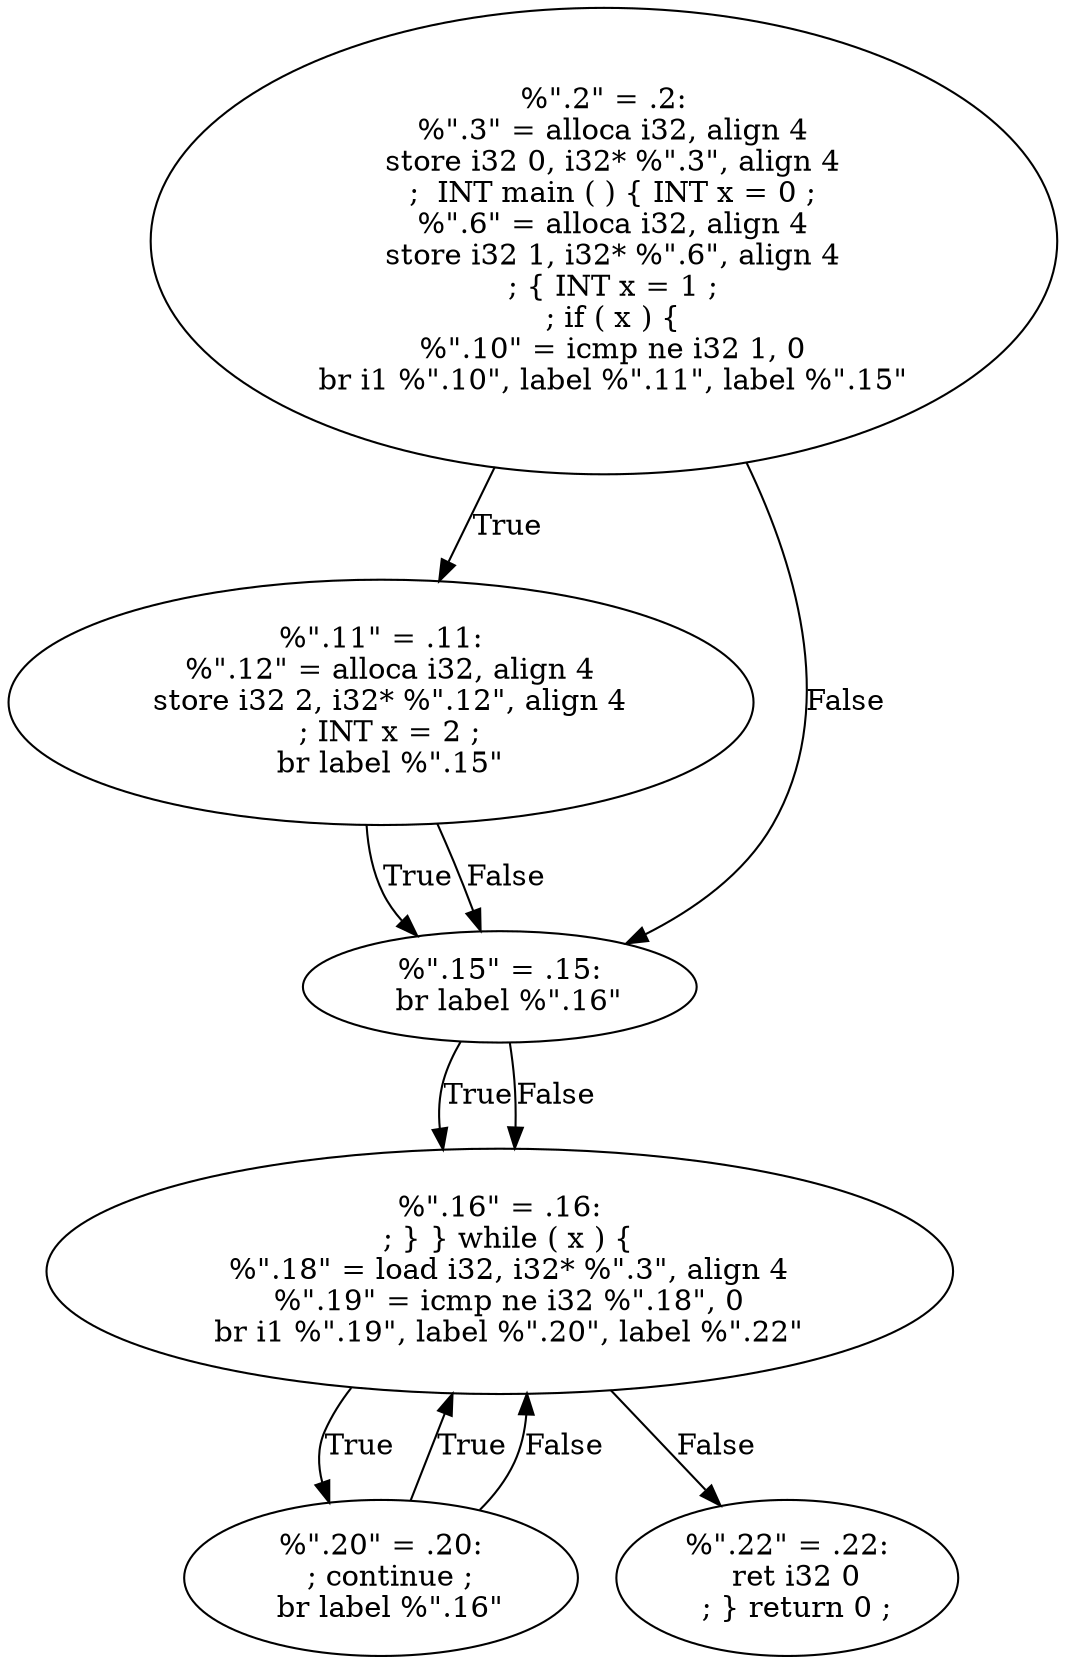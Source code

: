 digraph AST {
  "131770530332000" [label="%\".2\" = .2:
  %\".3\" = alloca i32, align 4
  store i32 0, i32* %\".3\", align 4
  ;  INT main ( ) { INT x = 0 ;
  %\".6\" = alloca i32, align 4
  store i32 1, i32* %\".6\", align 4
  ; { INT x = 1 ;
  ; if ( x ) {
  %\".10\" = icmp ne i32 1, 0
  br i1 %\".10\", label %\".11\", label %\".15\""];
  "131770530332000" -> "131770530322544" [label="True"];
  "131770530332000" -> "131770530324800" [label="False"];
  "131770530322544" [label="%\".11\" = .11:
  %\".12\" = alloca i32, align 4
  store i32 2, i32* %\".12\", align 4
  ; INT x = 2 ;
  br label %\".15\""];
  "131770530322544" -> "131770530324800" [label="True"];
  "131770530322544" -> "131770530324800" [label="False"];
  "131770530324800" [label="%\".15\" = .15:
  br label %\".16\""];
  "131770530324800" -> "131770530332432" [label="True"];
  "131770530324800" -> "131770530332432" [label="False"];
  "131770530332432" [label="%\".16\" = .16:
  ; } } while ( x ) {
  %\".18\" = load i32, i32* %\".3\", align 4
  %\".19\" = icmp ne i32 %\".18\", 0
  br i1 %\".19\", label %\".20\", label %\".22\""];
  "131770530332432" -> "131770530332288" [label="True"];
  "131770530332432" -> "131770530332480" [label="False"];
  "131770530332288" [label="%\".20\" = .20:
  ; continue ;
  br label %\".16\""];
  "131770530332288" -> "131770530332432" [label="True"];
  "131770530332288" -> "131770530332432" [label="False"];
  "131770530332480" [label="%\".22\" = .22:
  ret i32 0
  ; } return 0 ;"];
}
